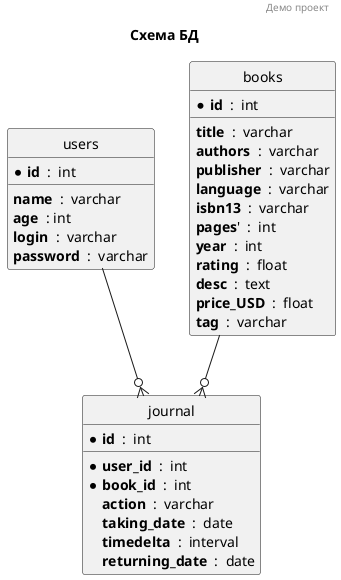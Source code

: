 @startuml
header Демо проект
title Схема БД

hide circle

entity users {
  * **id**  :  int
  __
  **name**  :  varchar
  **age**  : int
  **login**  :  varchar
  **password**  :  varchar
}

entity books {
  * **id**  :  int
  __
  **title**  :  varchar
  **authors**  :  varchar
  **publisher**  :  varchar
  **language**  :  varchar
  **isbn13**  :  varchar
  **pages**'  :  int
  **year**  :  int
  **rating**  :  float
  **desc**  :  text
  **price_USD**  :  float
  **tag**  :  varchar
}

entity journal {
  * **id**  :  int
  __
  * **user_id**  :  int
  * **book_id**  :  int
  **action**  :  varchar
  **taking_date**  :  date
  **timedelta**  :  interval
  **returning_date**  :  date
}

users --o{ journal
books --o{ journal
@enduml
